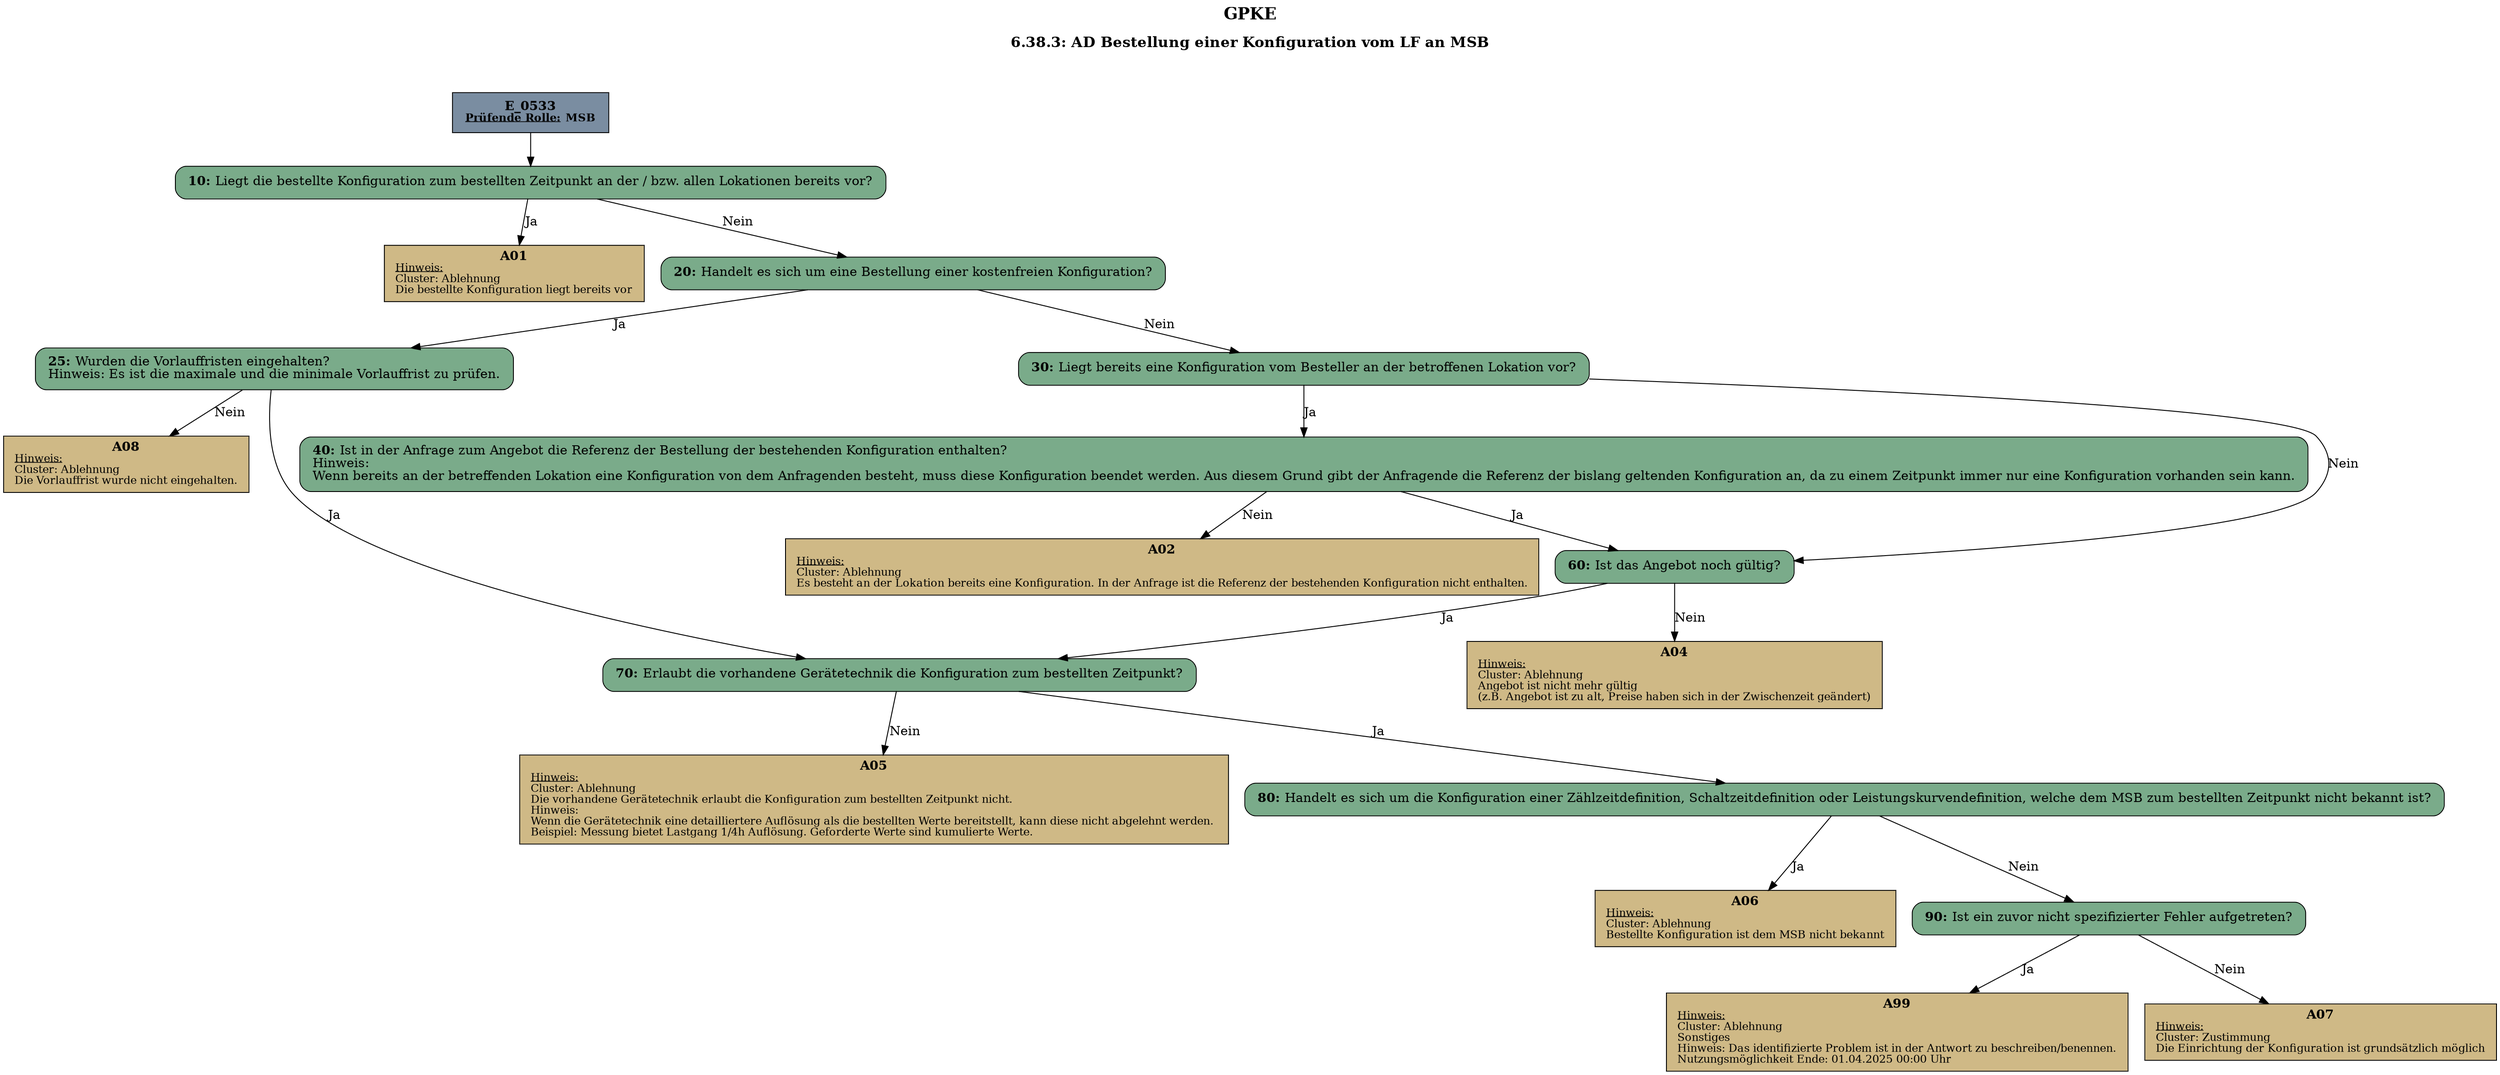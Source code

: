 digraph D {
    labelloc="t";
    label=<<B><FONT POINT-SIZE="18">GPKE</FONT></B><BR/><BR/><B><FONT POINT-SIZE="16">6.38.3: AD Bestellung einer Konfiguration vom LF an MSB</FONT></B><BR/><BR/><BR/><BR/>>;
    "Start" [margin="0.2,0.12", shape=box, style=filled, fillcolor="#7a8da1", label=<<B>E_0533</B><BR align="center"/><FONT point-size="12"><B><U>Prüfende Rolle:</U> MSB</B></FONT><BR align="center"/>>];
    "10" [margin="0.2,0.12", shape=box, style="filled,rounded", fillcolor="#7aab8a", label=<<B>10: </B>Liegt die bestellte Konfiguration zum bestellten Zeitpunkt an der / bzw. allen Lokationen bereits vor?<BR align="left"/>>];
    "A01" [margin="0.17,0.08", shape=box, style=filled, fillcolor="#cfb986", label=<<B>A01</B><BR align="center"/><FONT point-size="12"><U>Hinweis:</U><BR align="left"/>Cluster: Ablehnung<BR align="left"/>Die bestellte Konfiguration liegt bereits vor<BR align="left"/></FONT>>];
    "20" [margin="0.2,0.12", shape=box, style="filled,rounded", fillcolor="#7aab8a", label=<<B>20: </B>Handelt es sich um eine Bestellung einer kostenfreien Konfiguration?<BR align="left"/>>];
    "25" [margin="0.2,0.12", shape=box, style="filled,rounded", fillcolor="#7aab8a", label=<<B>25: </B>Wurden die Vorlauffristen eingehalten?<BR align="left"/>Hinweis: Es ist die maximale und die minimale Vorlauffrist zu prüfen.<BR align="left"/>>];
    "A08" [margin="0.17,0.08", shape=box, style=filled, fillcolor="#cfb986", label=<<B>A08</B><BR align="center"/><FONT point-size="12"><U>Hinweis:</U><BR align="left"/>Cluster: Ablehnung<BR align="left"/>Die Vorlauffrist wurde nicht eingehalten.<BR align="left"/></FONT>>];
    "30" [margin="0.2,0.12", shape=box, style="filled,rounded", fillcolor="#7aab8a", label=<<B>30: </B>Liegt bereits eine Konfiguration vom Besteller an der betroffenen Lokation vor?<BR align="left"/>>];
    "40" [margin="0.2,0.12", shape=box, style="filled,rounded", fillcolor="#7aab8a", label=<<B>40: </B>Ist in der Anfrage zum Angebot die Referenz der Bestellung der bestehenden Konfiguration enthalten?<BR align="left"/>Hinweis:<BR align="left"/>Wenn bereits an der betreffenden Lokation eine Konfiguration von dem Anfragenden besteht, muss diese Konfiguration beendet werden. Aus diesem Grund gibt der Anfragende die Referenz der bislang geltenden Konfiguration an, da zu einem Zeitpunkt immer nur eine Konfiguration vorhanden sein kann.<BR align="left"/>>];
    "A02" [margin="0.17,0.08", shape=box, style=filled, fillcolor="#cfb986", label=<<B>A02</B><BR align="center"/><FONT point-size="12"><U>Hinweis:</U><BR align="left"/>Cluster: Ablehnung<BR align="left"/>Es besteht an der Lokation bereits eine Konfiguration. In der Anfrage ist die Referenz der bestehenden Konfiguration nicht enthalten.<BR align="left"/></FONT>>];
    "60" [margin="0.2,0.12", shape=box, style="filled,rounded", fillcolor="#7aab8a", label=<<B>60: </B>Ist das Angebot noch gültig?<BR align="left"/>>];
    "A04" [margin="0.17,0.08", shape=box, style=filled, fillcolor="#cfb986", label=<<B>A04</B><BR align="center"/><FONT point-size="12"><U>Hinweis:</U><BR align="left"/>Cluster: Ablehnung<BR align="left"/>Angebot ist nicht mehr gültig<BR align="left"/>(z.B. Angebot ist zu alt, Preise haben sich in der Zwischenzeit geändert)<BR align="left"/></FONT>>];
    "70" [margin="0.2,0.12", shape=box, style="filled,rounded", fillcolor="#7aab8a", label=<<B>70: </B>Erlaubt die vorhandene Gerätetechnik die Konfiguration zum bestellten Zeitpunkt?<BR align="left"/>>];
    "A05" [margin="0.17,0.08", shape=box, style=filled, fillcolor="#cfb986", label=<<B>A05</B><BR align="center"/><FONT point-size="12"><U>Hinweis:</U><BR align="left"/>Cluster: Ablehnung<BR align="left"/>Die vorhandene Gerätetechnik erlaubt die Konfiguration zum bestellten Zeitpunkt nicht.<BR align="left"/>Hinweis:<BR align="left"/>Wenn die Gerätetechnik eine detailliertere Auflösung als die bestellten Werte bereitstellt, kann diese nicht abgelehnt werden. <BR align="left"/>Beispiel: Messung bietet Lastgang 1/4h Auflösung. Geforderte Werte sind kumulierte Werte.<BR align="left"/></FONT>>];
    "80" [margin="0.2,0.12", shape=box, style="filled,rounded", fillcolor="#7aab8a", label=<<B>80: </B>Handelt es sich um die Konfiguration einer Zählzeitdefinition, Schaltzeitdefinition oder Leistungskurvendefinition, welche dem MSB zum bestellten Zeitpunkt nicht bekannt ist?<BR align="left"/>>];
    "A06" [margin="0.17,0.08", shape=box, style=filled, fillcolor="#cfb986", label=<<B>A06</B><BR align="center"/><FONT point-size="12"><U>Hinweis:</U><BR align="left"/>Cluster: Ablehnung<BR align="left"/>Bestellte Konfiguration ist dem MSB nicht bekannt<BR align="left"/></FONT>>];
    "90" [margin="0.2,0.12", shape=box, style="filled,rounded", fillcolor="#7aab8a", label=<<B>90: </B>Ist ein zuvor nicht spezifizierter Fehler aufgetreten?<BR align="left"/>>];
    "A99" [margin="0.17,0.08", shape=box, style=filled, fillcolor="#cfb986", label=<<B>A99</B><BR align="center"/><FONT point-size="12"><U>Hinweis:</U><BR align="left"/>Cluster: Ablehnung<BR align="left"/>Sonstiges<BR align="left"/>Hinweis: Das identifizierte Problem ist in der Antwort zu beschreiben/benennen.<BR align="left"/>Nutzungsmöglichkeit Ende: 01.04.2025 00:00 Uhr<BR align="left"/></FONT>>];
    "A07" [margin="0.17,0.08", shape=box, style=filled, fillcolor="#cfb986", label=<<B>A07</B><BR align="center"/><FONT point-size="12"><U>Hinweis:</U><BR align="left"/>Cluster: Zustimmung<BR align="left"/>Die Einrichtung der Konfiguration ist grundsätzlich möglich<BR align="left"/></FONT>>];

    "Start" -> "10";
    "10" -> "A01" [label="Ja"];
    "10" -> "20" [label="Nein"];
    "20" -> "25" [label="Ja"];
    "20" -> "30" [label="Nein"];
    "25" -> "A08" [label="Nein"];
    "25" -> "70" [label="Ja"];
    "30" -> "60" [label="Nein"];
    "30" -> "40" [label="Ja"];
    "40" -> "A02" [label="Nein"];
    "40" -> "60" [label="Ja"];
    "60" -> "A04" [label="Nein"];
    "60" -> "70" [label="Ja"];
    "70" -> "A05" [label="Nein"];
    "70" -> "80" [label="Ja"];
    "80" -> "A06" [label="Ja"];
    "80" -> "90" [label="Nein"];
    "90" -> "A99" [label="Ja"];
    "90" -> "A07" [label="Nein"];

    bgcolor="transparent";
}